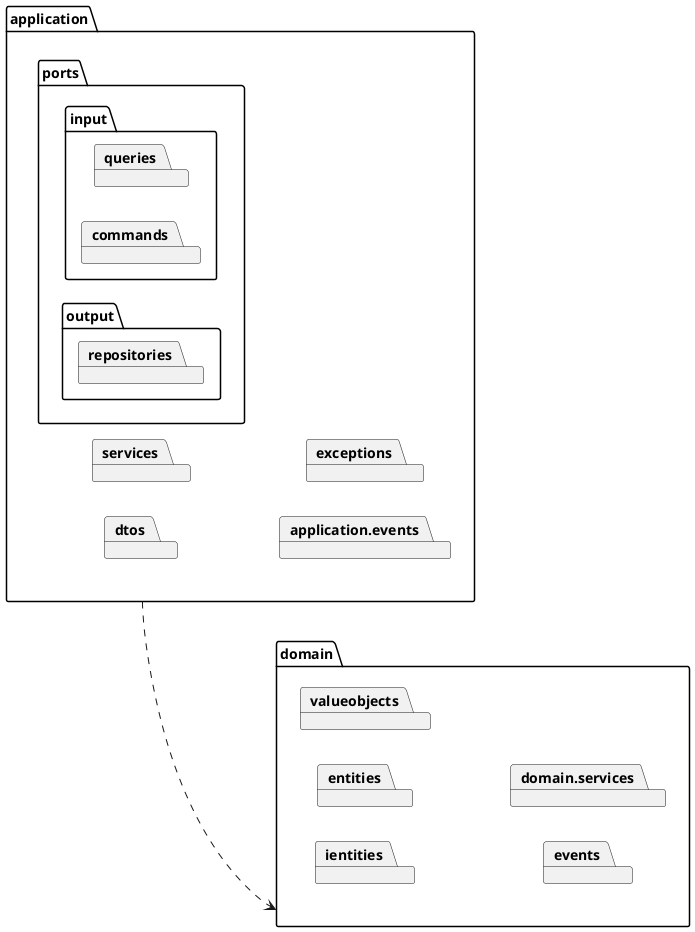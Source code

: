 @startuml

left to right direction

package application {
  package ports {
    package input{
      package queries
      package commands
    }
    package output {
      package repositories
    }
  }
  package dtos
  package services
  package application.events
  package exceptions
}

package domain {
  package ientities
  package entities
  package valueobjects
  package events
  package domain.services
}

application ..> domain
@enduml